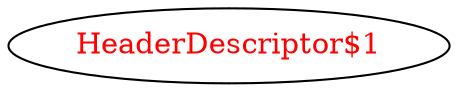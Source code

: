digraph dependencyGraph {
 concentrate=true;
 ranksep="2.0";
 rankdir="LR"; 
 splines="ortho";
"HeaderDescriptor$1" [fontcolor="red"];
}